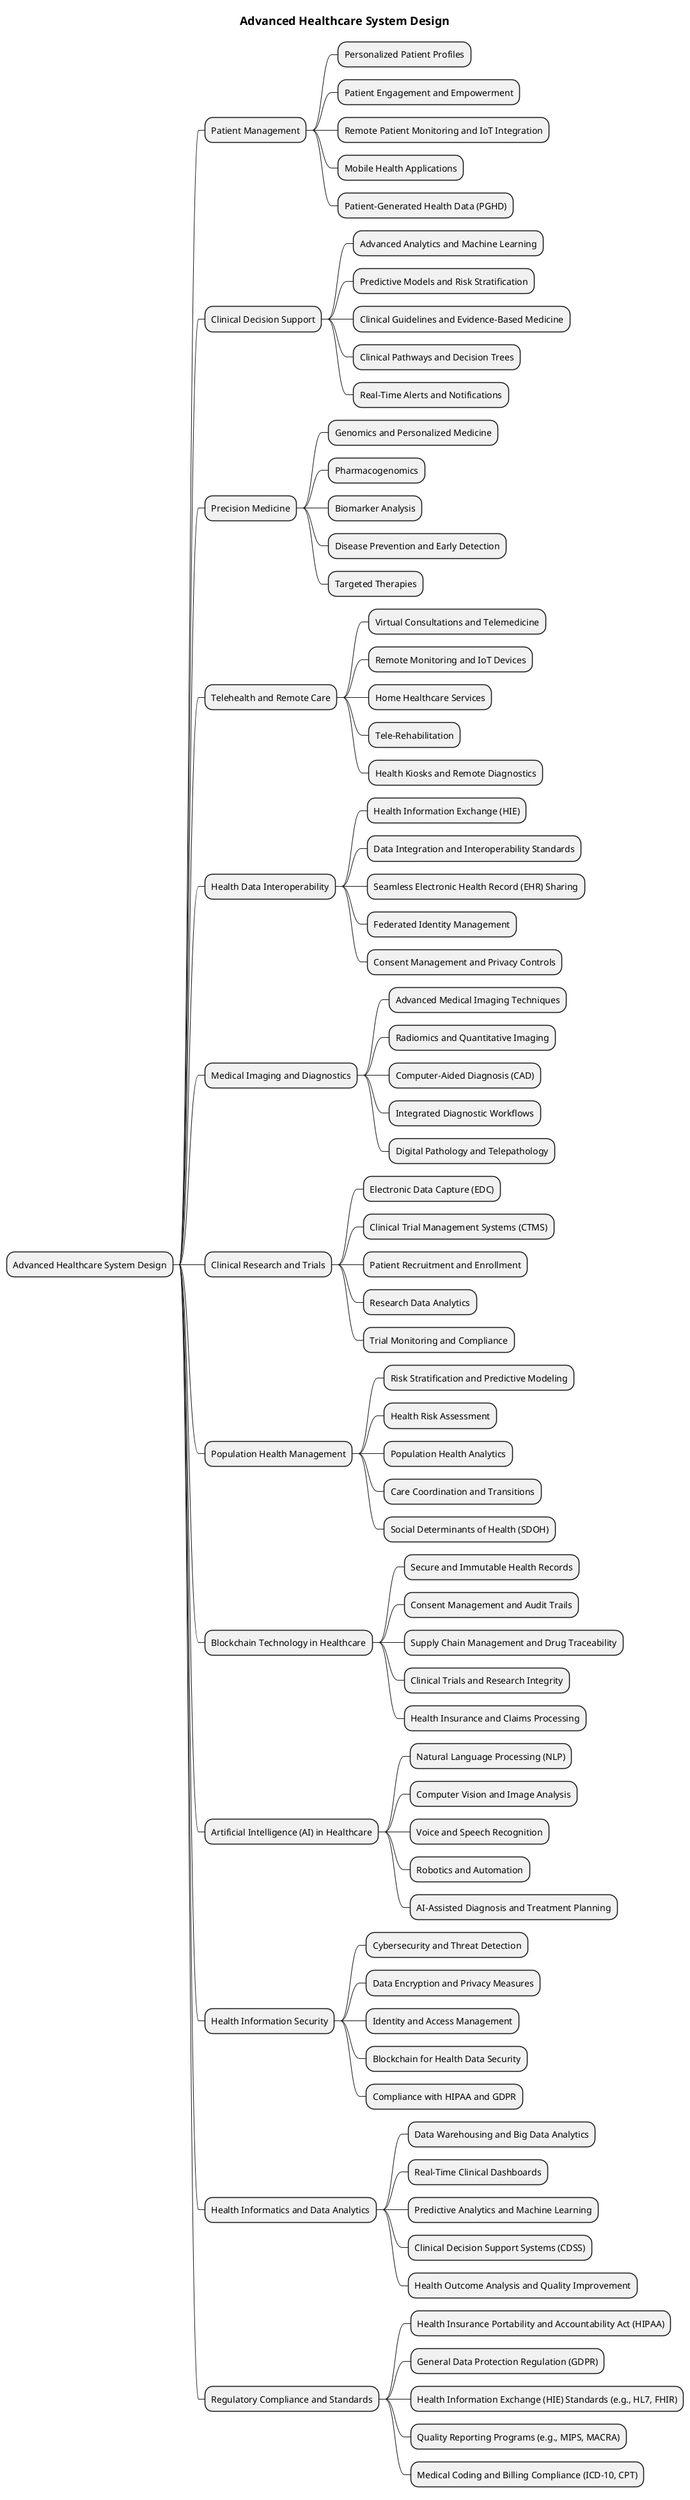 @startmindmap

title = Advanced Healthcare System Design
* Advanced Healthcare System Design
** Patient Management
*** Personalized Patient Profiles
*** Patient Engagement and Empowerment
*** Remote Patient Monitoring and IoT Integration
*** Mobile Health Applications
*** Patient-Generated Health Data (PGHD)
** Clinical Decision Support
*** Advanced Analytics and Machine Learning
*** Predictive Models and Risk Stratification
*** Clinical Guidelines and Evidence-Based Medicine
*** Clinical Pathways and Decision Trees
*** Real-Time Alerts and Notifications
** Precision Medicine
*** Genomics and Personalized Medicine
*** Pharmacogenomics
*** Biomarker Analysis
*** Disease Prevention and Early Detection
*** Targeted Therapies
** Telehealth and Remote Care
*** Virtual Consultations and Telemedicine
*** Remote Monitoring and IoT Devices
*** Home Healthcare Services
*** Tele-Rehabilitation
*** Health Kiosks and Remote Diagnostics
** Health Data Interoperability
*** Health Information Exchange (HIE)
*** Data Integration and Interoperability Standards
*** Seamless Electronic Health Record (EHR) Sharing
*** Federated Identity Management
*** Consent Management and Privacy Controls
** Medical Imaging and Diagnostics
*** Advanced Medical Imaging Techniques
*** Radiomics and Quantitative Imaging
*** Computer-Aided Diagnosis (CAD)
*** Integrated Diagnostic Workflows
*** Digital Pathology and Telepathology
** Clinical Research and Trials
*** Electronic Data Capture (EDC)
*** Clinical Trial Management Systems (CTMS)
*** Patient Recruitment and Enrollment
*** Research Data Analytics
*** Trial Monitoring and Compliance
** Population Health Management
*** Risk Stratification and Predictive Modeling
*** Health Risk Assessment
*** Population Health Analytics
*** Care Coordination and Transitions
*** Social Determinants of Health (SDOH)
** Blockchain Technology in Healthcare
*** Secure and Immutable Health Records
*** Consent Management and Audit Trails
*** Supply Chain Management and Drug Traceability
*** Clinical Trials and Research Integrity
*** Health Insurance and Claims Processing
** Artificial Intelligence (AI) in Healthcare
*** Natural Language Processing (NLP)
*** Computer Vision and Image Analysis
*** Voice and Speech Recognition
*** Robotics and Automation
*** AI-Assisted Diagnosis and Treatment Planning
** Health Information Security
*** Cybersecurity and Threat Detection
*** Data Encryption and Privacy Measures
*** Identity and Access Management
*** Blockchain for Health Data Security
*** Compliance with HIPAA and GDPR
** Health Informatics and Data Analytics
*** Data Warehousing and Big Data Analytics
*** Real-Time Clinical Dashboards
*** Predictive Analytics and Machine Learning
*** Clinical Decision Support Systems (CDSS)
*** Health Outcome Analysis and Quality Improvement
** Regulatory Compliance and Standards
*** Health Insurance Portability and Accountability Act (HIPAA)
*** General Data Protection Regulation (GDPR)
*** Health Information Exchange (HIE) Standards (e.g., HL7, FHIR)
*** Quality Reporting Programs (e.g., MIPS, MACRA)
*** Medical Coding and Billing Compliance (ICD-10, CPT)

@endmindmap
